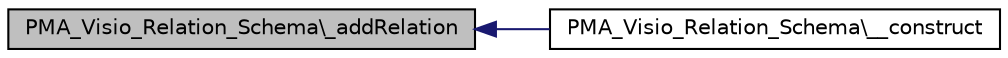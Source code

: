 digraph G
{
  edge [fontname="Helvetica",fontsize="10",labelfontname="Helvetica",labelfontsize="10"];
  node [fontname="Helvetica",fontsize="10",shape=record];
  rankdir="LR";
  Node1 [label="PMA_Visio_Relation_Schema\\_addRelation",height=0.2,width=0.4,color="black", fillcolor="grey75", style="filled" fontcolor="black"];
  Node1 -> Node2 [dir="back",color="midnightblue",fontsize="10",style="solid",fontname="Helvetica"];
  Node2 [label="PMA_Visio_Relation_Schema\\__construct",height=0.2,width=0.4,color="black", fillcolor="white", style="filled",URL="$classPMA__Visio__Relation__Schema.html#a4a318f68e2091d135edb27b8fe4335eb",tooltip="The &quot;PMA_Visio_Relation_Schema&quot; constructor."];
}
